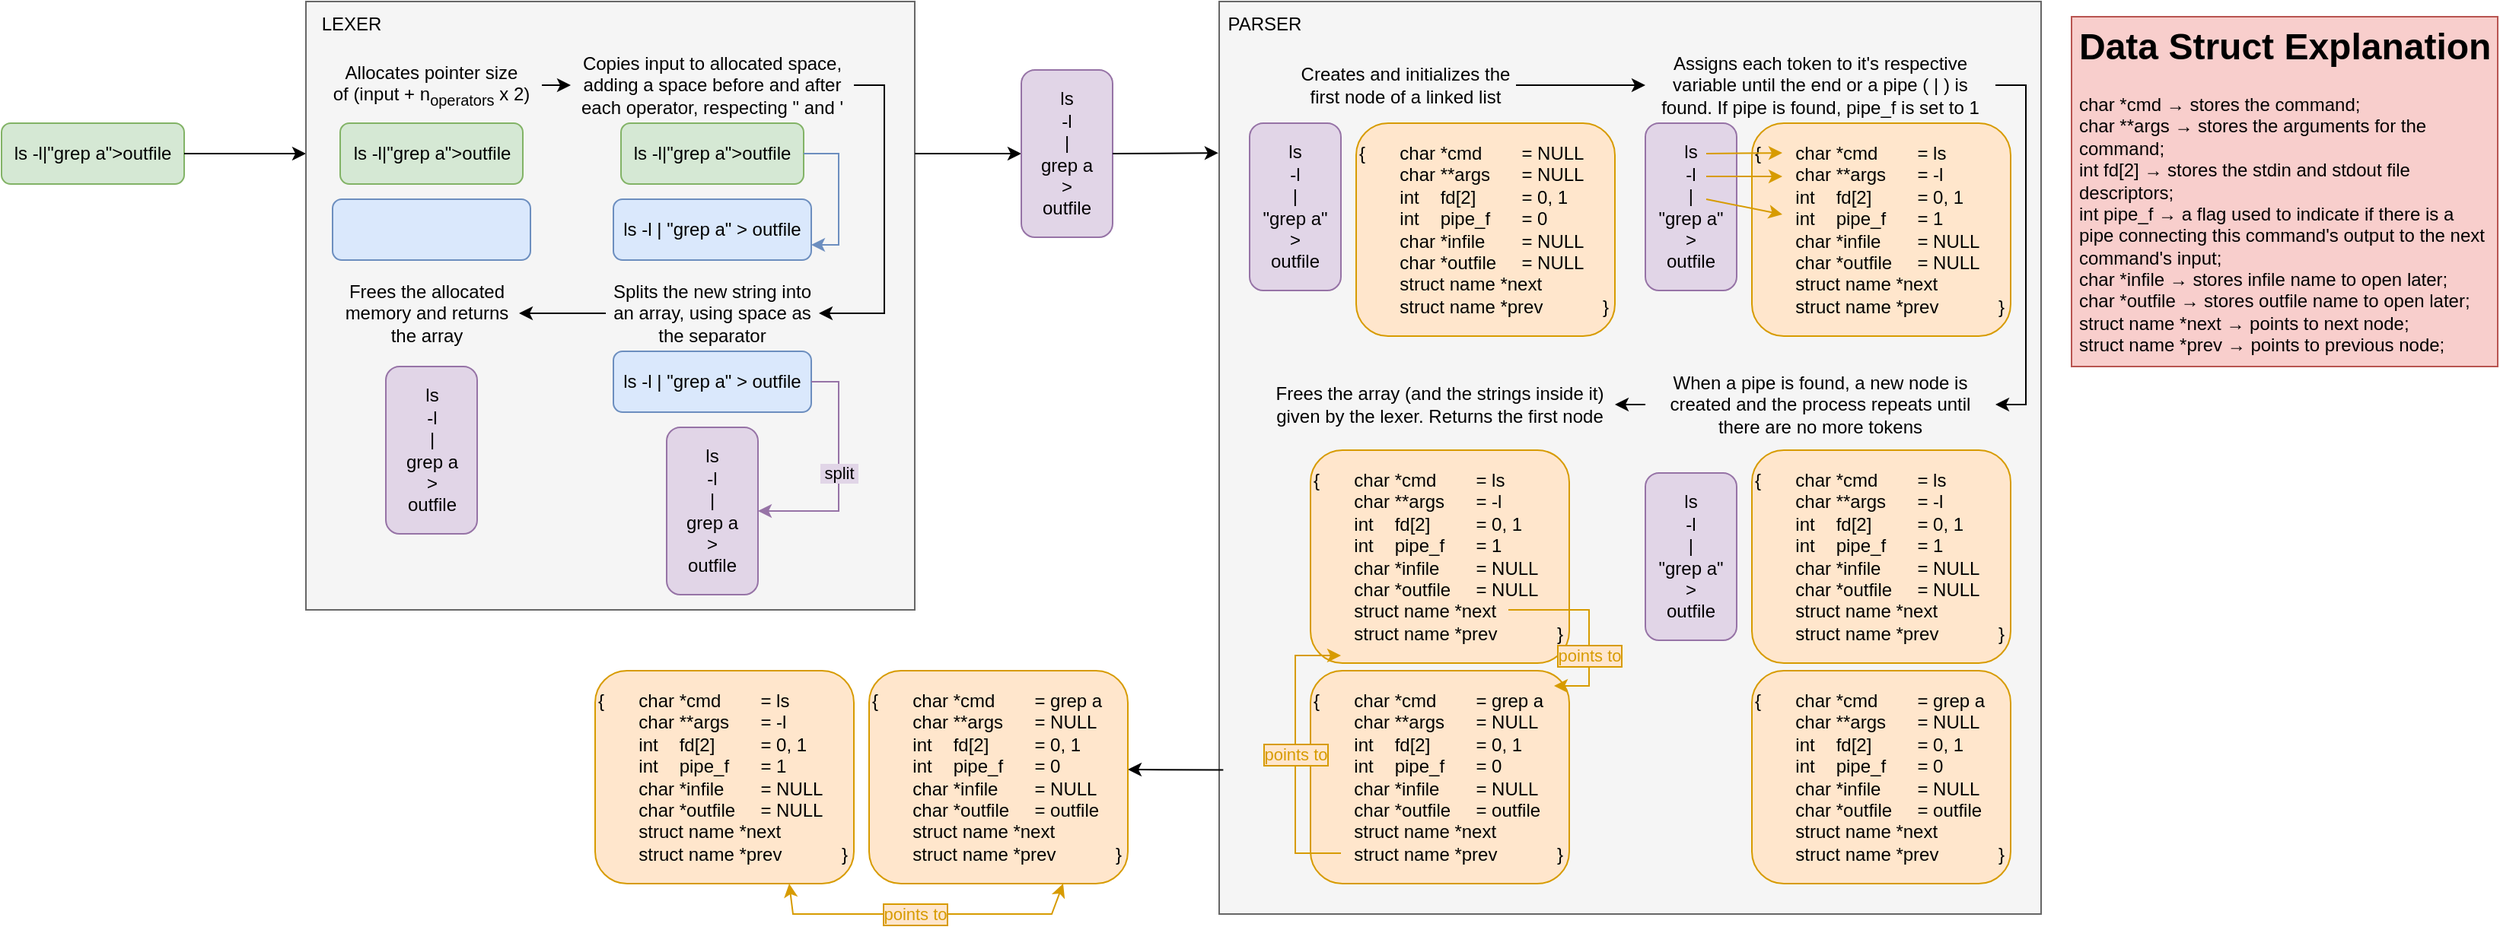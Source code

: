 <mxfile version="23.0.1" type="device">
  <diagram name="Page-1" id="MSwrph2fDFesN9oIkVDd">
    <mxGraphModel dx="882" dy="578" grid="1" gridSize="10" guides="1" tooltips="1" connect="1" arrows="1" fold="1" page="1" pageScale="1" pageWidth="1169" pageHeight="827" math="0" shadow="0">
      <root>
        <mxCell id="0" />
        <mxCell id="1" parent="0" />
        <mxCell id="PnxerrXb5VSLIQRsMcsY-1" value="ls -l|&quot;grep a&quot;&amp;gt;outfile" style="rounded=1;whiteSpace=wrap;html=1;fillColor=#d5e8d4;strokeColor=#82b366;" parent="1" vertex="1">
          <mxGeometry x="40" y="120" width="120" height="40" as="geometry" />
        </mxCell>
        <mxCell id="PnxerrXb5VSLIQRsMcsY-3" value="" style="endArrow=classic;html=1;rounded=0;exitX=1;exitY=0.5;exitDx=0;exitDy=0;entryX=0;entryY=0.25;entryDx=0;entryDy=0;" parent="1" source="PnxerrXb5VSLIQRsMcsY-1" target="PnxerrXb5VSLIQRsMcsY-4" edge="1">
          <mxGeometry width="50" height="50" relative="1" as="geometry">
            <mxPoint x="390" y="170" as="sourcePoint" />
            <mxPoint x="240" y="100" as="targetPoint" />
          </mxGeometry>
        </mxCell>
        <mxCell id="PnxerrXb5VSLIQRsMcsY-4" value="" style="rounded=0;whiteSpace=wrap;html=1;fillColor=#f5f5f5;strokeColor=#666666;fontColor=#333333;" parent="1" vertex="1">
          <mxGeometry x="240" y="40" width="400" height="400" as="geometry" />
        </mxCell>
        <mxCell id="PnxerrXb5VSLIQRsMcsY-6" value="&lt;div&gt;&lt;span style=&quot;background-color: initial;&quot;&gt;Allocates pointer size of&amp;nbsp;&lt;/span&gt;&lt;span style=&quot;background-color: initial;&quot;&gt;(input + n&lt;sub&gt;operators&lt;/sub&gt;&amp;nbsp;x 2)&lt;/span&gt;&lt;/div&gt;" style="text;html=1;strokeColor=none;fillColor=none;align=center;verticalAlign=middle;whiteSpace=wrap;rounded=0;" parent="1" vertex="1">
          <mxGeometry x="250" y="80" width="145" height="30" as="geometry" />
        </mxCell>
        <mxCell id="PnxerrXb5VSLIQRsMcsY-7" value="LEXER" style="text;html=1;strokeColor=none;fillColor=none;align=center;verticalAlign=middle;whiteSpace=wrap;rounded=0;" parent="1" vertex="1">
          <mxGeometry x="240" y="40" width="60" height="30" as="geometry" />
        </mxCell>
        <mxCell id="PnxerrXb5VSLIQRsMcsY-8" value="ls -l|&quot;grep a&quot;&amp;gt;outfile" style="rounded=1;whiteSpace=wrap;html=1;fillColor=#d5e8d4;strokeColor=#82b366;" parent="1" vertex="1">
          <mxGeometry x="262.5" y="120" width="120" height="40" as="geometry" />
        </mxCell>
        <mxCell id="PnxerrXb5VSLIQRsMcsY-11" value="" style="rounded=1;whiteSpace=wrap;html=1;fillColor=#dae8fc;strokeColor=#6c8ebf;" parent="1" vertex="1">
          <mxGeometry x="257.5" y="170" width="130" height="40" as="geometry" />
        </mxCell>
        <mxCell id="PnxerrXb5VSLIQRsMcsY-12" value="ls -l | &quot;grep a&quot; &amp;gt; outfile" style="rounded=1;whiteSpace=wrap;html=1;fillColor=#dae8fc;strokeColor=#6c8ebf;" parent="1" vertex="1">
          <mxGeometry x="442" y="170" width="130" height="40" as="geometry" />
        </mxCell>
        <mxCell id="PnxerrXb5VSLIQRsMcsY-14" value="Copies input to allocated space, adding a space before and after each operator, respecting &quot; and &#39;" style="text;html=1;strokeColor=none;fillColor=none;align=center;verticalAlign=middle;whiteSpace=wrap;rounded=0;" parent="1" vertex="1">
          <mxGeometry x="414" y="65" width="186" height="60" as="geometry" />
        </mxCell>
        <mxCell id="PnxerrXb5VSLIQRsMcsY-16" value="ls -l|&quot;grep a&quot;&amp;gt;outfile" style="rounded=1;whiteSpace=wrap;html=1;fillColor=#d5e8d4;strokeColor=#82b366;" parent="1" vertex="1">
          <mxGeometry x="447" y="120" width="120" height="40" as="geometry" />
        </mxCell>
        <mxCell id="PnxerrXb5VSLIQRsMcsY-20" value="" style="endArrow=classic;html=1;rounded=0;exitX=1;exitY=0.5;exitDx=0;exitDy=0;entryX=0;entryY=0.5;entryDx=0;entryDy=0;" parent="1" source="PnxerrXb5VSLIQRsMcsY-6" target="PnxerrXb5VSLIQRsMcsY-14" edge="1">
          <mxGeometry width="50" height="50" relative="1" as="geometry">
            <mxPoint x="390" y="200" as="sourcePoint" />
            <mxPoint x="440" y="150" as="targetPoint" />
          </mxGeometry>
        </mxCell>
        <mxCell id="PnxerrXb5VSLIQRsMcsY-22" value="Splits the new string into an array, using space as the separator" style="text;html=1;strokeColor=none;fillColor=none;align=center;verticalAlign=middle;whiteSpace=wrap;rounded=0;" parent="1" vertex="1">
          <mxGeometry x="437" y="220" width="140" height="50" as="geometry" />
        </mxCell>
        <mxCell id="PnxerrXb5VSLIQRsMcsY-23" value="" style="endArrow=classic;html=1;rounded=0;exitX=1;exitY=0.5;exitDx=0;exitDy=0;entryX=1;entryY=0.5;entryDx=0;entryDy=0;" parent="1" source="PnxerrXb5VSLIQRsMcsY-14" target="PnxerrXb5VSLIQRsMcsY-22" edge="1">
          <mxGeometry width="50" height="50" relative="1" as="geometry">
            <mxPoint x="680" y="150" as="sourcePoint" />
            <mxPoint x="730" y="100" as="targetPoint" />
            <Array as="points">
              <mxPoint x="620" y="95" />
              <mxPoint x="620" y="245" />
            </Array>
          </mxGeometry>
        </mxCell>
        <mxCell id="PnxerrXb5VSLIQRsMcsY-25" value="ls -l | &quot;grep a&quot; &amp;gt; outfile" style="rounded=1;whiteSpace=wrap;html=1;fillColor=#dae8fc;strokeColor=#6c8ebf;" parent="1" vertex="1">
          <mxGeometry x="442" y="270" width="130" height="40" as="geometry" />
        </mxCell>
        <mxCell id="PnxerrXb5VSLIQRsMcsY-26" value="ls&lt;div&gt;-l&lt;/div&gt;&lt;div&gt;|&lt;/div&gt;&lt;div&gt;grep a&lt;/div&gt;&lt;div&gt;&amp;gt;&lt;/div&gt;&lt;div&gt;outfile&lt;/div&gt;" style="rounded=1;whiteSpace=wrap;html=1;fillColor=#e1d5e7;strokeColor=#9673a6;" parent="1" vertex="1">
          <mxGeometry x="477" y="320" width="60" height="110" as="geometry" />
        </mxCell>
        <mxCell id="PnxerrXb5VSLIQRsMcsY-27" value="" style="endArrow=classic;html=1;rounded=0;exitX=1;exitY=0.5;exitDx=0;exitDy=0;entryX=1;entryY=0.5;entryDx=0;entryDy=0;fillColor=#e1d5e7;strokeColor=#9673a6;" parent="1" source="PnxerrXb5VSLIQRsMcsY-25" target="PnxerrXb5VSLIQRsMcsY-26" edge="1">
          <mxGeometry relative="1" as="geometry">
            <mxPoint x="360" y="280" as="sourcePoint" />
            <mxPoint x="460" y="280" as="targetPoint" />
            <Array as="points">
              <mxPoint x="590" y="290" />
              <mxPoint x="590" y="375" />
            </Array>
          </mxGeometry>
        </mxCell>
        <mxCell id="PnxerrXb5VSLIQRsMcsY-28" value="&amp;nbsp;split&amp;nbsp;" style="edgeLabel;resizable=0;html=1;align=center;verticalAlign=middle;labelBackgroundColor=#e1d5e7;" parent="PnxerrXb5VSLIQRsMcsY-27" connectable="0" vertex="1">
          <mxGeometry relative="1" as="geometry" />
        </mxCell>
        <mxCell id="PnxerrXb5VSLIQRsMcsY-29" value="Frees the allocated memory and returns the array" style="text;html=1;strokeColor=none;fillColor=none;align=center;verticalAlign=middle;whiteSpace=wrap;rounded=0;" parent="1" vertex="1">
          <mxGeometry x="257.5" y="220" width="122.5" height="50" as="geometry" />
        </mxCell>
        <mxCell id="PnxerrXb5VSLIQRsMcsY-30" value="" style="endArrow=classic;html=1;rounded=0;entryX=1;entryY=0.5;entryDx=0;entryDy=0;exitX=0;exitY=0.5;exitDx=0;exitDy=0;" parent="1" source="PnxerrXb5VSLIQRsMcsY-22" target="PnxerrXb5VSLIQRsMcsY-29" edge="1">
          <mxGeometry width="50" height="50" relative="1" as="geometry">
            <mxPoint x="390" y="300" as="sourcePoint" />
            <mxPoint x="440" y="250" as="targetPoint" />
          </mxGeometry>
        </mxCell>
        <mxCell id="PnxerrXb5VSLIQRsMcsY-31" value="ls&lt;div&gt;-l&lt;/div&gt;&lt;div&gt;|&lt;/div&gt;&lt;div&gt;grep a&lt;/div&gt;&lt;div&gt;&amp;gt;&lt;/div&gt;&lt;div&gt;outfile&lt;/div&gt;" style="rounded=1;whiteSpace=wrap;html=1;fillColor=#e1d5e7;strokeColor=#9673a6;" parent="1" vertex="1">
          <mxGeometry x="292.5" y="280" width="60" height="110" as="geometry" />
        </mxCell>
        <mxCell id="PnxerrXb5VSLIQRsMcsY-32" value="" style="endArrow=classic;html=1;rounded=0;exitX=1;exitY=0.25;exitDx=0;exitDy=0;entryX=0;entryY=0.5;entryDx=0;entryDy=0;" parent="1" source="PnxerrXb5VSLIQRsMcsY-4" target="PnxerrXb5VSLIQRsMcsY-33" edge="1">
          <mxGeometry width="50" height="50" relative="1" as="geometry">
            <mxPoint x="390" y="300" as="sourcePoint" />
            <mxPoint x="160" y="360" as="targetPoint" />
          </mxGeometry>
        </mxCell>
        <mxCell id="PnxerrXb5VSLIQRsMcsY-33" value="ls&lt;div&gt;-l&lt;/div&gt;&lt;div&gt;|&lt;/div&gt;&lt;div&gt;grep a&lt;/div&gt;&lt;div&gt;&amp;gt;&lt;/div&gt;&lt;div&gt;outfile&lt;/div&gt;" style="rounded=1;whiteSpace=wrap;html=1;fillColor=#e1d5e7;strokeColor=#9673a6;" parent="1" vertex="1">
          <mxGeometry x="710" y="85" width="60" height="110" as="geometry" />
        </mxCell>
        <mxCell id="PnxerrXb5VSLIQRsMcsY-34" value="" style="endArrow=classic;html=1;rounded=0;exitX=1;exitY=0.5;exitDx=0;exitDy=0;entryX=-0.001;entryY=0.166;entryDx=0;entryDy=0;entryPerimeter=0;" parent="1" source="PnxerrXb5VSLIQRsMcsY-33" target="PnxerrXb5VSLIQRsMcsY-35" edge="1">
          <mxGeometry width="50" height="50" relative="1" as="geometry">
            <mxPoint x="860" y="150" as="sourcePoint" />
            <mxPoint x="840" y="140" as="targetPoint" />
          </mxGeometry>
        </mxCell>
        <mxCell id="PnxerrXb5VSLIQRsMcsY-35" value="" style="rounded=0;whiteSpace=wrap;html=1;fillColor=#f5f5f5;strokeColor=#666666;fontColor=#333333;" parent="1" vertex="1">
          <mxGeometry x="840" y="40" width="540" height="600" as="geometry" />
        </mxCell>
        <mxCell id="PnxerrXb5VSLIQRsMcsY-36" value="PARSER" style="text;html=1;strokeColor=none;fillColor=none;align=center;verticalAlign=middle;whiteSpace=wrap;rounded=0;" parent="1" vertex="1">
          <mxGeometry x="840" y="40" width="60" height="30" as="geometry" />
        </mxCell>
        <mxCell id="PnxerrXb5VSLIQRsMcsY-37" value="&lt;div&gt;Creates and initializes the first node of a linked list&lt;/div&gt;" style="text;html=1;strokeColor=none;fillColor=none;align=center;verticalAlign=middle;whiteSpace=wrap;rounded=0;" parent="1" vertex="1">
          <mxGeometry x="890" y="80" width="145" height="30" as="geometry" />
        </mxCell>
        <mxCell id="PnxerrXb5VSLIQRsMcsY-38" value="&lt;span style=&quot;background-color: initial;&quot;&gt;{&lt;/span&gt;&lt;span style=&quot;background-color: initial; white-space: pre;&quot;&gt;&#x9;&lt;/span&gt;&lt;span style=&quot;background-color: initial;&quot;&gt;char&lt;/span&gt;&lt;span style=&quot;background-color: initial; white-space: pre;&quot;&gt;&#x9;&lt;/span&gt;&lt;span style=&quot;background-color: initial;&quot;&gt;*cmd &lt;/span&gt;&lt;span style=&quot;background-color: initial; white-space: pre;&quot;&gt;&#x9;&lt;/span&gt;&lt;span style=&quot;background-color: initial;&quot;&gt;= NULL&lt;/span&gt;&lt;br&gt;&lt;div style=&quot;&quot;&gt;&lt;span style=&quot;background-color: initial;&quot;&gt;&lt;span style=&quot;white-space: pre;&quot;&gt;&#x9;&lt;/span&gt;char&lt;span style=&quot;white-space: pre;&quot;&gt;&#x9;&lt;/span&gt;**args &lt;span style=&quot;white-space: pre;&quot;&gt;&#x9;&lt;/span&gt;= NULL&lt;/span&gt;&lt;/div&gt;&lt;div style=&quot;&quot;&gt;&lt;span style=&quot;white-space: pre;&quot;&gt;&#x9;&lt;/span&gt;int&lt;span style=&quot;white-space: pre;&quot;&gt;&#x9;&lt;/span&gt;fd[2] &lt;span style=&quot;white-space: pre;&quot;&gt;&#x9;&lt;/span&gt;= 0, 1&lt;/div&gt;&lt;div style=&quot;&quot;&gt;&lt;span style=&quot;white-space: pre;&quot;&gt;&#x9;&lt;/span&gt;int&lt;span style=&quot;white-space: pre;&quot;&gt;&#x9;&lt;/span&gt;pipe_f&amp;nbsp;&lt;span style=&quot;white-space: pre;&quot;&gt;&#x9;&lt;/span&gt;= 0&lt;/div&gt;&lt;div style=&quot;&quot;&gt;&lt;span style=&quot;white-space: pre;&quot;&gt;&#x9;&lt;/span&gt;char&lt;span style=&quot;white-space: pre;&quot;&gt;&#x9;&lt;/span&gt;*infile &lt;span style=&quot;white-space: pre;&quot;&gt;&#x9;&lt;/span&gt;= NULL&lt;/div&gt;&lt;div style=&quot;&quot;&gt;&lt;span style=&quot;white-space: pre;&quot;&gt;&#x9;&lt;/span&gt;char&lt;span style=&quot;white-space: pre;&quot;&gt;&#x9;&lt;/span&gt;*outfile &lt;span style=&quot;white-space: pre;&quot;&gt;&#x9;&lt;/span&gt;= NULL&amp;nbsp;&lt;/div&gt;&lt;div style=&quot;&quot;&gt;&lt;span style=&quot;background-color: initial;&quot;&gt;&lt;span style=&quot;white-space: pre;&quot;&gt;&#x9;&lt;/span&gt;struct name *next&lt;/span&gt;&lt;/div&gt;&lt;div style=&quot;&quot;&gt;&lt;span style=&quot;background-color: initial;&quot;&gt;&lt;span style=&quot;white-space: pre;&quot;&gt;&#x9;&lt;/span&gt;struct name *prev&lt;span style=&quot;white-space: pre;&quot;&gt;&#x9;&lt;span style=&quot;white-space: pre;&quot;&gt;&#x9;&lt;/span&gt;&lt;/span&gt;}&lt;/span&gt;&lt;/div&gt;" style="rounded=1;whiteSpace=wrap;html=1;align=left;fillColor=#ffe6cc;strokeColor=#d79b00;" parent="1" vertex="1">
          <mxGeometry x="930" y="120" width="170" height="140" as="geometry" />
        </mxCell>
        <mxCell id="PnxerrXb5VSLIQRsMcsY-39" value="ls&lt;div&gt;-l&lt;/div&gt;&lt;div&gt;|&lt;/div&gt;&lt;div&gt;&quot;grep a&quot;&lt;/div&gt;&lt;div&gt;&amp;gt;&lt;/div&gt;&lt;div&gt;outfile&lt;/div&gt;" style="rounded=1;whiteSpace=wrap;html=1;fillColor=#e1d5e7;strokeColor=#9673a6;" parent="1" vertex="1">
          <mxGeometry x="1120" y="120" width="60" height="110" as="geometry" />
        </mxCell>
        <mxCell id="PnxerrXb5VSLIQRsMcsY-40" value="Assigns each token to it&#39;s respective variable until the end or a pipe ( | ) is found. If pipe is found, pipe_f is set to 1" style="text;html=1;strokeColor=none;fillColor=none;align=center;verticalAlign=middle;whiteSpace=wrap;rounded=0;" parent="1" vertex="1">
          <mxGeometry x="1120" y="80" width="230" height="30" as="geometry" />
        </mxCell>
        <mxCell id="PnxerrXb5VSLIQRsMcsY-42" value="ls&lt;div&gt;-l&lt;/div&gt;&lt;div&gt;|&lt;/div&gt;&lt;div&gt;&quot;grep a&quot;&lt;/div&gt;&lt;div&gt;&amp;gt;&lt;/div&gt;&lt;div&gt;outfile&lt;/div&gt;" style="rounded=1;whiteSpace=wrap;html=1;fillColor=#e1d5e7;strokeColor=#9673a6;" parent="1" vertex="1">
          <mxGeometry x="860" y="120" width="60" height="110" as="geometry" />
        </mxCell>
        <mxCell id="PnxerrXb5VSLIQRsMcsY-43" value="" style="endArrow=classic;html=1;rounded=0;exitX=1;exitY=0.5;exitDx=0;exitDy=0;entryX=0;entryY=0.5;entryDx=0;entryDy=0;" parent="1" source="PnxerrXb5VSLIQRsMcsY-37" target="PnxerrXb5VSLIQRsMcsY-40" edge="1">
          <mxGeometry width="50" height="50" relative="1" as="geometry">
            <mxPoint x="930" y="250" as="sourcePoint" />
            <mxPoint x="980" y="200" as="targetPoint" />
          </mxGeometry>
        </mxCell>
        <mxCell id="PnxerrXb5VSLIQRsMcsY-47" value="&lt;span style=&quot;background-color: initial;&quot;&gt;{&lt;/span&gt;&lt;span style=&quot;background-color: initial; white-space: pre;&quot;&gt;&#x9;&lt;/span&gt;&lt;span style=&quot;background-color: initial;&quot;&gt;char&lt;/span&gt;&lt;span style=&quot;background-color: initial; white-space: pre;&quot;&gt;&#x9;&lt;/span&gt;&lt;span style=&quot;background-color: initial;&quot;&gt;*cmd &lt;/span&gt;&lt;span style=&quot;background-color: initial; white-space: pre;&quot;&gt;&#x9;&lt;/span&gt;&lt;span style=&quot;background-color: initial;&quot;&gt;= ls&lt;/span&gt;&lt;br&gt;&lt;div style=&quot;&quot;&gt;&lt;span style=&quot;background-color: initial;&quot;&gt;&lt;span style=&quot;white-space: pre;&quot;&gt;&#x9;&lt;/span&gt;char&lt;span style=&quot;white-space: pre;&quot;&gt;&#x9;&lt;/span&gt;**args &lt;span style=&quot;white-space: pre;&quot;&gt;&#x9;&lt;/span&gt;= -l&lt;/span&gt;&lt;/div&gt;&lt;div style=&quot;&quot;&gt;&lt;span style=&quot;white-space: pre;&quot;&gt;&#x9;&lt;/span&gt;int&lt;span style=&quot;white-space: pre;&quot;&gt;&#x9;&lt;/span&gt;fd[2] &lt;span style=&quot;white-space: pre;&quot;&gt;&#x9;&lt;/span&gt;= 0, 1&lt;/div&gt;&lt;div style=&quot;&quot;&gt;&lt;span style=&quot;white-space: pre;&quot;&gt;&#x9;&lt;/span&gt;int&lt;span style=&quot;white-space: pre;&quot;&gt;&#x9;&lt;/span&gt;pipe_f&amp;nbsp;&lt;span style=&quot;white-space: pre;&quot;&gt;&#x9;&lt;/span&gt;= 1&lt;/div&gt;&lt;div style=&quot;&quot;&gt;&lt;span style=&quot;white-space: pre;&quot;&gt;&#x9;&lt;/span&gt;char&lt;span style=&quot;white-space: pre;&quot;&gt;&#x9;&lt;/span&gt;*infile &lt;span style=&quot;white-space: pre;&quot;&gt;&#x9;&lt;/span&gt;= NULL&lt;/div&gt;&lt;div style=&quot;&quot;&gt;&lt;span style=&quot;white-space: pre;&quot;&gt;&#x9;&lt;/span&gt;char&lt;span style=&quot;white-space: pre;&quot;&gt;&#x9;&lt;/span&gt;*outfile &lt;span style=&quot;white-space: pre;&quot;&gt;&#x9;&lt;/span&gt;= NULL&amp;nbsp;&lt;/div&gt;&lt;div style=&quot;&quot;&gt;&lt;span style=&quot;background-color: initial;&quot;&gt;&lt;span style=&quot;white-space: pre;&quot;&gt;&#x9;&lt;/span&gt;struct name *next&lt;/span&gt;&lt;/div&gt;&lt;div style=&quot;&quot;&gt;&lt;span style=&quot;background-color: initial;&quot;&gt;&lt;span style=&quot;white-space: pre;&quot;&gt;&#x9;&lt;/span&gt;struct name *prev&lt;span style=&quot;white-space: pre;&quot;&gt;&#x9;&lt;span style=&quot;white-space: pre;&quot;&gt;&#x9;&lt;/span&gt;&lt;/span&gt;}&lt;/span&gt;&lt;/div&gt;" style="rounded=1;whiteSpace=wrap;html=1;align=left;fillColor=#ffe6cc;strokeColor=#d79b00;" parent="1" vertex="1">
          <mxGeometry x="1190" y="120" width="170" height="140" as="geometry" />
        </mxCell>
        <mxCell id="PnxerrXb5VSLIQRsMcsY-44" value="" style="endArrow=classic;html=1;rounded=0;fillColor=#ffe6cc;strokeColor=#d79b00;" parent="1" edge="1">
          <mxGeometry width="50" height="50" relative="1" as="geometry">
            <mxPoint x="1160" y="140" as="sourcePoint" />
            <mxPoint x="1210" y="139.5" as="targetPoint" />
          </mxGeometry>
        </mxCell>
        <mxCell id="PnxerrXb5VSLIQRsMcsY-45" value="" style="endArrow=classic;html=1;rounded=0;fillColor=#ffe6cc;strokeColor=#d79b00;" parent="1" edge="1">
          <mxGeometry width="50" height="50" relative="1" as="geometry">
            <mxPoint x="1160" y="155" as="sourcePoint" />
            <mxPoint x="1210" y="155" as="targetPoint" />
          </mxGeometry>
        </mxCell>
        <mxCell id="PnxerrXb5VSLIQRsMcsY-46" value="" style="endArrow=classic;html=1;rounded=0;fillColor=#ffe6cc;strokeColor=#d79b00;" parent="1" edge="1">
          <mxGeometry width="50" height="50" relative="1" as="geometry">
            <mxPoint x="1160" y="170" as="sourcePoint" />
            <mxPoint x="1210" y="180" as="targetPoint" />
          </mxGeometry>
        </mxCell>
        <mxCell id="PnxerrXb5VSLIQRsMcsY-48" value="" style="endArrow=classic;html=1;rounded=0;exitX=1;exitY=0.5;exitDx=0;exitDy=0;entryX=1;entryY=0.5;entryDx=0;entryDy=0;" parent="1" source="PnxerrXb5VSLIQRsMcsY-40" target="PnxerrXb5VSLIQRsMcsY-49" edge="1">
          <mxGeometry width="50" height="50" relative="1" as="geometry">
            <mxPoint x="930" y="230" as="sourcePoint" />
            <mxPoint x="1400" y="290" as="targetPoint" />
            <Array as="points">
              <mxPoint x="1370" y="95" />
              <mxPoint x="1370" y="305" />
            </Array>
          </mxGeometry>
        </mxCell>
        <mxCell id="PnxerrXb5VSLIQRsMcsY-49" value="When a pipe is found, a new node is created and the process repeats until there are no more tokens" style="text;html=1;strokeColor=none;fillColor=none;align=center;verticalAlign=middle;whiteSpace=wrap;rounded=0;" parent="1" vertex="1">
          <mxGeometry x="1120" y="270" width="230" height="70" as="geometry" />
        </mxCell>
        <mxCell id="PnxerrXb5VSLIQRsMcsY-50" value="ls&lt;div&gt;-l&lt;/div&gt;&lt;div&gt;|&lt;/div&gt;&lt;div&gt;&quot;grep a&quot;&lt;/div&gt;&lt;div&gt;&amp;gt;&lt;/div&gt;&lt;div&gt;outfile&lt;/div&gt;" style="rounded=1;whiteSpace=wrap;html=1;fillColor=#e1d5e7;strokeColor=#9673a6;" parent="1" vertex="1">
          <mxGeometry x="1120" y="350" width="60" height="110" as="geometry" />
        </mxCell>
        <mxCell id="PnxerrXb5VSLIQRsMcsY-51" value="&lt;span style=&quot;background-color: initial;&quot;&gt;{&lt;/span&gt;&lt;span style=&quot;background-color: initial; white-space: pre;&quot;&gt;&#x9;&lt;/span&gt;&lt;span style=&quot;background-color: initial;&quot;&gt;char&lt;/span&gt;&lt;span style=&quot;background-color: initial; white-space: pre;&quot;&gt;&#x9;&lt;/span&gt;&lt;span style=&quot;background-color: initial;&quot;&gt;*cmd &lt;/span&gt;&lt;span style=&quot;background-color: initial; white-space: pre;&quot;&gt;&#x9;&lt;/span&gt;&lt;span style=&quot;background-color: initial;&quot;&gt;= ls&lt;/span&gt;&lt;br&gt;&lt;div style=&quot;&quot;&gt;&lt;span style=&quot;background-color: initial;&quot;&gt;&lt;span style=&quot;white-space: pre;&quot;&gt;&#x9;&lt;/span&gt;char&lt;span style=&quot;white-space: pre;&quot;&gt;&#x9;&lt;/span&gt;**args &lt;span style=&quot;white-space: pre;&quot;&gt;&#x9;&lt;/span&gt;= -l&lt;/span&gt;&lt;/div&gt;&lt;div style=&quot;&quot;&gt;&lt;span style=&quot;white-space: pre;&quot;&gt;&#x9;&lt;/span&gt;int&lt;span style=&quot;white-space: pre;&quot;&gt;&#x9;&lt;/span&gt;fd[2] &lt;span style=&quot;white-space: pre;&quot;&gt;&#x9;&lt;/span&gt;= 0, 1&lt;/div&gt;&lt;div style=&quot;&quot;&gt;&lt;span style=&quot;white-space: pre;&quot;&gt;&#x9;&lt;/span&gt;int&lt;span style=&quot;white-space: pre;&quot;&gt;&#x9;&lt;/span&gt;pipe_f&amp;nbsp;&lt;span style=&quot;white-space: pre;&quot;&gt;&#x9;&lt;/span&gt;= 1&lt;/div&gt;&lt;div style=&quot;&quot;&gt;&lt;span style=&quot;white-space: pre;&quot;&gt;&#x9;&lt;/span&gt;char&lt;span style=&quot;white-space: pre;&quot;&gt;&#x9;&lt;/span&gt;*infile &lt;span style=&quot;white-space: pre;&quot;&gt;&#x9;&lt;/span&gt;= NULL&lt;/div&gt;&lt;div style=&quot;&quot;&gt;&lt;span style=&quot;white-space: pre;&quot;&gt;&#x9;&lt;/span&gt;char&lt;span style=&quot;white-space: pre;&quot;&gt;&#x9;&lt;/span&gt;*outfile &lt;span style=&quot;white-space: pre;&quot;&gt;&#x9;&lt;/span&gt;= NULL&amp;nbsp;&lt;/div&gt;&lt;div style=&quot;&quot;&gt;&lt;span style=&quot;background-color: initial;&quot;&gt;&lt;span style=&quot;white-space: pre;&quot;&gt;&#x9;&lt;/span&gt;struct name *next&lt;/span&gt;&lt;/div&gt;&lt;div style=&quot;&quot;&gt;&lt;span style=&quot;background-color: initial;&quot;&gt;&lt;span style=&quot;white-space: pre;&quot;&gt;&#x9;&lt;/span&gt;struct name *prev&lt;span style=&quot;white-space: pre;&quot;&gt;&#x9;&lt;span style=&quot;white-space: pre;&quot;&gt;&#x9;&lt;/span&gt;&lt;/span&gt;}&lt;/span&gt;&lt;/div&gt;" style="rounded=1;whiteSpace=wrap;html=1;align=left;fillColor=#ffe6cc;strokeColor=#d79b00;" parent="1" vertex="1">
          <mxGeometry x="1190" y="335" width="170" height="140" as="geometry" />
        </mxCell>
        <mxCell id="PnxerrXb5VSLIQRsMcsY-52" value="&lt;span style=&quot;background-color: initial;&quot;&gt;{&lt;/span&gt;&lt;span style=&quot;background-color: initial; white-space: pre;&quot;&gt;&#x9;&lt;/span&gt;&lt;span style=&quot;background-color: initial;&quot;&gt;char&lt;/span&gt;&lt;span style=&quot;background-color: initial; white-space: pre;&quot;&gt;&#x9;&lt;/span&gt;&lt;span style=&quot;background-color: initial;&quot;&gt;*cmd &lt;/span&gt;&lt;span style=&quot;background-color: initial; white-space: pre;&quot;&gt;&#x9;&lt;/span&gt;&lt;span style=&quot;background-color: initial;&quot;&gt;= grep a&lt;/span&gt;&lt;br&gt;&lt;div style=&quot;&quot;&gt;&lt;span style=&quot;background-color: initial;&quot;&gt;&lt;span style=&quot;white-space: pre;&quot;&gt;&#x9;&lt;/span&gt;char&lt;span style=&quot;white-space: pre;&quot;&gt;&#x9;&lt;/span&gt;**args &lt;span style=&quot;white-space: pre;&quot;&gt;&#x9;&lt;/span&gt;= NULL&lt;/span&gt;&lt;/div&gt;&lt;div style=&quot;&quot;&gt;&lt;span style=&quot;white-space: pre;&quot;&gt;&#x9;&lt;/span&gt;int&lt;span style=&quot;white-space: pre;&quot;&gt;&#x9;&lt;/span&gt;fd[2] &lt;span style=&quot;white-space: pre;&quot;&gt;&#x9;&lt;/span&gt;= 0, 1&lt;/div&gt;&lt;div style=&quot;&quot;&gt;&lt;span style=&quot;white-space: pre;&quot;&gt;&#x9;&lt;/span&gt;int&lt;span style=&quot;white-space: pre;&quot;&gt;&#x9;&lt;/span&gt;pipe_f&amp;nbsp;&lt;span style=&quot;white-space: pre;&quot;&gt;&#x9;&lt;/span&gt;= 0&lt;/div&gt;&lt;div style=&quot;&quot;&gt;&lt;span style=&quot;white-space: pre;&quot;&gt;&#x9;&lt;/span&gt;char&lt;span style=&quot;white-space: pre;&quot;&gt;&#x9;&lt;/span&gt;*infile &lt;span style=&quot;white-space: pre;&quot;&gt;&#x9;&lt;/span&gt;= NULL&lt;/div&gt;&lt;div style=&quot;&quot;&gt;&lt;span style=&quot;white-space: pre;&quot;&gt;&#x9;&lt;/span&gt;char&lt;span style=&quot;white-space: pre;&quot;&gt;&#x9;&lt;/span&gt;*outfile &lt;span style=&quot;white-space: pre;&quot;&gt;&#x9;&lt;/span&gt;= outfile&lt;/div&gt;&lt;div style=&quot;&quot;&gt;&lt;span style=&quot;background-color: initial;&quot;&gt;&lt;span style=&quot;white-space: pre;&quot;&gt;&#x9;&lt;/span&gt;struct name *next&lt;/span&gt;&lt;/div&gt;&lt;div style=&quot;&quot;&gt;&lt;span style=&quot;background-color: initial;&quot;&gt;&lt;span style=&quot;white-space: pre;&quot;&gt;&#x9;&lt;/span&gt;struct name *prev&lt;span style=&quot;white-space: pre;&quot;&gt;&#x9;&lt;span style=&quot;white-space: pre;&quot;&gt;&#x9;&lt;/span&gt;&lt;/span&gt;}&lt;/span&gt;&lt;/div&gt;" style="rounded=1;whiteSpace=wrap;html=1;align=left;fillColor=#ffe6cc;strokeColor=#d79b00;" parent="1" vertex="1">
          <mxGeometry x="1190" y="480" width="170" height="140" as="geometry" />
        </mxCell>
        <mxCell id="PnxerrXb5VSLIQRsMcsY-53" value="Frees the array (and the strings inside it) given by the lexer. Returns the first node" style="text;html=1;strokeColor=none;fillColor=none;align=center;verticalAlign=middle;whiteSpace=wrap;rounded=0;" parent="1" vertex="1">
          <mxGeometry x="870" y="285" width="230" height="40" as="geometry" />
        </mxCell>
        <mxCell id="PnxerrXb5VSLIQRsMcsY-54" value="&lt;span style=&quot;background-color: initial;&quot;&gt;{&lt;/span&gt;&lt;span style=&quot;background-color: initial; white-space: pre;&quot;&gt;&#x9;&lt;/span&gt;&lt;span style=&quot;background-color: initial;&quot;&gt;char&lt;/span&gt;&lt;span style=&quot;background-color: initial; white-space: pre;&quot;&gt;&#x9;&lt;/span&gt;&lt;span style=&quot;background-color: initial;&quot;&gt;*cmd &lt;/span&gt;&lt;span style=&quot;background-color: initial; white-space: pre;&quot;&gt;&#x9;&lt;/span&gt;&lt;span style=&quot;background-color: initial;&quot;&gt;= ls&lt;/span&gt;&lt;br&gt;&lt;div style=&quot;&quot;&gt;&lt;span style=&quot;background-color: initial;&quot;&gt;&lt;span style=&quot;white-space: pre;&quot;&gt;&#x9;&lt;/span&gt;char&lt;span style=&quot;white-space: pre;&quot;&gt;&#x9;&lt;/span&gt;**args &lt;span style=&quot;white-space: pre;&quot;&gt;&#x9;&lt;/span&gt;= -l&lt;/span&gt;&lt;/div&gt;&lt;div style=&quot;&quot;&gt;&lt;span style=&quot;white-space: pre;&quot;&gt;&#x9;&lt;/span&gt;int&lt;span style=&quot;white-space: pre;&quot;&gt;&#x9;&lt;/span&gt;fd[2] &lt;span style=&quot;white-space: pre;&quot;&gt;&#x9;&lt;/span&gt;= 0, 1&lt;/div&gt;&lt;div style=&quot;&quot;&gt;&lt;span style=&quot;white-space: pre;&quot;&gt;&#x9;&lt;/span&gt;int&lt;span style=&quot;white-space: pre;&quot;&gt;&#x9;&lt;/span&gt;pipe_f&amp;nbsp;&lt;span style=&quot;white-space: pre;&quot;&gt;&#x9;&lt;/span&gt;= 1&lt;/div&gt;&lt;div style=&quot;&quot;&gt;&lt;span style=&quot;white-space: pre;&quot;&gt;&#x9;&lt;/span&gt;char&lt;span style=&quot;white-space: pre;&quot;&gt;&#x9;&lt;/span&gt;*infile &lt;span style=&quot;white-space: pre;&quot;&gt;&#x9;&lt;/span&gt;= NULL&lt;/div&gt;&lt;div style=&quot;&quot;&gt;&lt;span style=&quot;white-space: pre;&quot;&gt;&#x9;&lt;/span&gt;char&lt;span style=&quot;white-space: pre;&quot;&gt;&#x9;&lt;/span&gt;*outfile &lt;span style=&quot;white-space: pre;&quot;&gt;&#x9;&lt;/span&gt;= NULL&amp;nbsp;&lt;/div&gt;&lt;div style=&quot;&quot;&gt;&lt;span style=&quot;background-color: initial;&quot;&gt;&lt;span style=&quot;white-space: pre;&quot;&gt;&#x9;&lt;/span&gt;struct name *next&lt;/span&gt;&lt;/div&gt;&lt;div style=&quot;&quot;&gt;&lt;span style=&quot;background-color: initial;&quot;&gt;&lt;span style=&quot;white-space: pre;&quot;&gt;&#x9;&lt;/span&gt;struct name *prev&lt;span style=&quot;white-space: pre;&quot;&gt;&#x9;&lt;span style=&quot;white-space: pre;&quot;&gt;&#x9;&lt;/span&gt;&lt;/span&gt;}&lt;/span&gt;&lt;/div&gt;" style="rounded=1;whiteSpace=wrap;html=1;align=left;fillColor=#ffe6cc;strokeColor=#d79b00;" parent="1" vertex="1">
          <mxGeometry x="900" y="335" width="170" height="140" as="geometry" />
        </mxCell>
        <mxCell id="PnxerrXb5VSLIQRsMcsY-55" value="&lt;span style=&quot;background-color: initial;&quot;&gt;{&lt;/span&gt;&lt;span style=&quot;background-color: initial; white-space: pre;&quot;&gt;&#x9;&lt;/span&gt;&lt;span style=&quot;background-color: initial;&quot;&gt;char&lt;/span&gt;&lt;span style=&quot;background-color: initial; white-space: pre;&quot;&gt;&#x9;&lt;/span&gt;&lt;span style=&quot;background-color: initial;&quot;&gt;*cmd &lt;/span&gt;&lt;span style=&quot;background-color: initial; white-space: pre;&quot;&gt;&#x9;&lt;/span&gt;&lt;span style=&quot;background-color: initial;&quot;&gt;= grep a&lt;/span&gt;&lt;br&gt;&lt;div style=&quot;&quot;&gt;&lt;span style=&quot;background-color: initial;&quot;&gt;&lt;span style=&quot;white-space: pre;&quot;&gt;&#x9;&lt;/span&gt;char&lt;span style=&quot;white-space: pre;&quot;&gt;&#x9;&lt;/span&gt;**args &lt;span style=&quot;white-space: pre;&quot;&gt;&#x9;&lt;/span&gt;= NULL&lt;/span&gt;&lt;/div&gt;&lt;div style=&quot;&quot;&gt;&lt;span style=&quot;white-space: pre;&quot;&gt;&#x9;&lt;/span&gt;int&lt;span style=&quot;white-space: pre;&quot;&gt;&#x9;&lt;/span&gt;fd[2] &lt;span style=&quot;white-space: pre;&quot;&gt;&#x9;&lt;/span&gt;= 0, 1&lt;/div&gt;&lt;div style=&quot;&quot;&gt;&lt;span style=&quot;white-space: pre;&quot;&gt;&#x9;&lt;/span&gt;int&lt;span style=&quot;white-space: pre;&quot;&gt;&#x9;&lt;/span&gt;pipe_f&amp;nbsp;&lt;span style=&quot;white-space: pre;&quot;&gt;&#x9;&lt;/span&gt;= 0&lt;/div&gt;&lt;div style=&quot;&quot;&gt;&lt;span style=&quot;white-space: pre;&quot;&gt;&#x9;&lt;/span&gt;char&lt;span style=&quot;white-space: pre;&quot;&gt;&#x9;&lt;/span&gt;*infile &lt;span style=&quot;white-space: pre;&quot;&gt;&#x9;&lt;/span&gt;= NULL&lt;/div&gt;&lt;div style=&quot;&quot;&gt;&lt;span style=&quot;white-space: pre;&quot;&gt;&#x9;&lt;/span&gt;char&lt;span style=&quot;white-space: pre;&quot;&gt;&#x9;&lt;/span&gt;*outfile &lt;span style=&quot;white-space: pre;&quot;&gt;&#x9;&lt;/span&gt;= outfile&lt;/div&gt;&lt;div style=&quot;&quot;&gt;&lt;span style=&quot;background-color: initial;&quot;&gt;&lt;span style=&quot;white-space: pre;&quot;&gt;&#x9;&lt;/span&gt;struct name *next&lt;/span&gt;&lt;/div&gt;&lt;div style=&quot;&quot;&gt;&lt;span style=&quot;background-color: initial;&quot;&gt;&lt;span style=&quot;white-space: pre;&quot;&gt;&#x9;&lt;/span&gt;struct name *prev&lt;span style=&quot;white-space: pre;&quot;&gt;&#x9;&lt;span style=&quot;white-space: pre;&quot;&gt;&#x9;&lt;/span&gt;&lt;/span&gt;}&lt;/span&gt;&lt;/div&gt;" style="rounded=1;whiteSpace=wrap;html=1;align=left;fillColor=#ffe6cc;strokeColor=#d79b00;" parent="1" vertex="1">
          <mxGeometry x="900" y="480" width="170" height="140" as="geometry" />
        </mxCell>
        <mxCell id="PnxerrXb5VSLIQRsMcsY-57" value="" style="endArrow=classic;html=1;rounded=0;entryX=1;entryY=0.5;entryDx=0;entryDy=0;exitX=0;exitY=0.5;exitDx=0;exitDy=0;" parent="1" source="PnxerrXb5VSLIQRsMcsY-49" target="PnxerrXb5VSLIQRsMcsY-53" edge="1">
          <mxGeometry width="50" height="50" relative="1" as="geometry">
            <mxPoint x="1030" y="430" as="sourcePoint" />
            <mxPoint x="1080" y="380" as="targetPoint" />
          </mxGeometry>
        </mxCell>
        <mxCell id="PnxerrXb5VSLIQRsMcsY-58" value="" style="endArrow=classic;html=1;rounded=0;exitX=1;exitY=0.5;exitDx=0;exitDy=0;entryX=1;entryY=0.75;entryDx=0;entryDy=0;fillColor=#dae8fc;strokeColor=#6c8ebf;" parent="1" source="PnxerrXb5VSLIQRsMcsY-16" target="PnxerrXb5VSLIQRsMcsY-12" edge="1">
          <mxGeometry width="50" height="50" relative="1" as="geometry">
            <mxPoint x="690" y="230" as="sourcePoint" />
            <mxPoint x="740" y="180" as="targetPoint" />
            <Array as="points">
              <mxPoint x="590" y="140" />
              <mxPoint x="590" y="200" />
            </Array>
          </mxGeometry>
        </mxCell>
        <mxCell id="PnxerrXb5VSLIQRsMcsY-59" value="points to" style="endArrow=classic;html=1;rounded=0;fillColor=#ffe6cc;strokeColor=#d79b00;labelBackgroundColor=#ffe6cc;fontColor=#d79b00;labelBorderColor=#d79b00;" parent="1" edge="1">
          <mxGeometry x="0.318" width="50" height="50" relative="1" as="geometry">
            <mxPoint x="1030" y="440" as="sourcePoint" />
            <mxPoint x="1060" y="490" as="targetPoint" />
            <Array as="points">
              <mxPoint x="1083" y="440" />
              <mxPoint x="1083" y="490" />
            </Array>
            <mxPoint as="offset" />
          </mxGeometry>
        </mxCell>
        <mxCell id="PnxerrXb5VSLIQRsMcsY-60" value="points to" style="endArrow=classic;html=1;rounded=0;fillColor=#ffe6cc;strokeColor=#d79b00;fontColor=#d79b00;labelBackgroundColor=#ffe6cc;labelBorderColor=#d79b00;" parent="1" edge="1">
          <mxGeometry width="50" height="50" relative="1" as="geometry">
            <mxPoint x="920" y="600" as="sourcePoint" />
            <mxPoint x="920" y="470" as="targetPoint" />
            <Array as="points">
              <mxPoint x="890" y="600" />
              <mxPoint x="890" y="470" />
            </Array>
          </mxGeometry>
        </mxCell>
        <mxCell id="NkX7nCaBHHFJlHcYDfu2-1" value="" style="endArrow=classic;html=1;rounded=0;exitX=0.005;exitY=0.842;exitDx=0;exitDy=0;exitPerimeter=0;" parent="1" source="PnxerrXb5VSLIQRsMcsY-35" edge="1">
          <mxGeometry width="50" height="50" relative="1" as="geometry">
            <mxPoint x="820" y="450" as="sourcePoint" />
            <mxPoint x="780" y="545" as="targetPoint" />
          </mxGeometry>
        </mxCell>
        <mxCell id="NkX7nCaBHHFJlHcYDfu2-2" value="&lt;span style=&quot;background-color: initial;&quot;&gt;{&lt;/span&gt;&lt;span style=&quot;background-color: initial; white-space: pre;&quot;&gt;&#x9;&lt;/span&gt;&lt;span style=&quot;background-color: initial;&quot;&gt;char&lt;/span&gt;&lt;span style=&quot;background-color: initial; white-space: pre;&quot;&gt;&#x9;&lt;/span&gt;&lt;span style=&quot;background-color: initial;&quot;&gt;*cmd &lt;/span&gt;&lt;span style=&quot;background-color: initial; white-space: pre;&quot;&gt;&#x9;&lt;/span&gt;&lt;span style=&quot;background-color: initial;&quot;&gt;= ls&lt;/span&gt;&lt;br&gt;&lt;div style=&quot;&quot;&gt;&lt;span style=&quot;background-color: initial;&quot;&gt;&lt;span style=&quot;white-space: pre;&quot;&gt;&#x9;&lt;/span&gt;char&lt;span style=&quot;white-space: pre;&quot;&gt;&#x9;&lt;/span&gt;**args &lt;span style=&quot;white-space: pre;&quot;&gt;&#x9;&lt;/span&gt;= -l&lt;/span&gt;&lt;/div&gt;&lt;div style=&quot;&quot;&gt;&lt;span style=&quot;white-space: pre;&quot;&gt;&#x9;&lt;/span&gt;int&lt;span style=&quot;white-space: pre;&quot;&gt;&#x9;&lt;/span&gt;fd[2] &lt;span style=&quot;white-space: pre;&quot;&gt;&#x9;&lt;/span&gt;= 0, 1&lt;/div&gt;&lt;div style=&quot;&quot;&gt;&lt;span style=&quot;white-space: pre;&quot;&gt;&#x9;&lt;/span&gt;int&lt;span style=&quot;white-space: pre;&quot;&gt;&#x9;&lt;/span&gt;pipe_f&amp;nbsp;&lt;span style=&quot;white-space: pre;&quot;&gt;&#x9;&lt;/span&gt;= 1&lt;/div&gt;&lt;div style=&quot;&quot;&gt;&lt;span style=&quot;white-space: pre;&quot;&gt;&#x9;&lt;/span&gt;char&lt;span style=&quot;white-space: pre;&quot;&gt;&#x9;&lt;/span&gt;*infile &lt;span style=&quot;white-space: pre;&quot;&gt;&#x9;&lt;/span&gt;= NULL&lt;/div&gt;&lt;div style=&quot;&quot;&gt;&lt;span style=&quot;white-space: pre;&quot;&gt;&#x9;&lt;/span&gt;char&lt;span style=&quot;white-space: pre;&quot;&gt;&#x9;&lt;/span&gt;*outfile &lt;span style=&quot;white-space: pre;&quot;&gt;&#x9;&lt;/span&gt;= NULL&amp;nbsp;&lt;/div&gt;&lt;div style=&quot;&quot;&gt;&lt;span style=&quot;background-color: initial;&quot;&gt;&lt;span style=&quot;white-space: pre;&quot;&gt;&#x9;&lt;/span&gt;struct name *next&lt;/span&gt;&lt;/div&gt;&lt;div style=&quot;&quot;&gt;&lt;span style=&quot;background-color: initial;&quot;&gt;&lt;span style=&quot;white-space: pre;&quot;&gt;&#x9;&lt;/span&gt;struct name *prev&lt;span style=&quot;white-space: pre;&quot;&gt;&#x9;&lt;span style=&quot;white-space: pre;&quot;&gt;&#x9;&lt;/span&gt;&lt;/span&gt;}&lt;/span&gt;&lt;/div&gt;" style="rounded=1;whiteSpace=wrap;html=1;align=left;fillColor=#ffe6cc;strokeColor=#d79b00;" parent="1" vertex="1">
          <mxGeometry x="430" y="480" width="170" height="140" as="geometry" />
        </mxCell>
        <mxCell id="NkX7nCaBHHFJlHcYDfu2-3" value="&lt;span style=&quot;background-color: initial;&quot;&gt;{&lt;/span&gt;&lt;span style=&quot;background-color: initial; white-space: pre;&quot;&gt;&#x9;&lt;/span&gt;&lt;span style=&quot;background-color: initial;&quot;&gt;char&lt;/span&gt;&lt;span style=&quot;background-color: initial; white-space: pre;&quot;&gt;&#x9;&lt;/span&gt;&lt;span style=&quot;background-color: initial;&quot;&gt;*cmd &lt;/span&gt;&lt;span style=&quot;background-color: initial; white-space: pre;&quot;&gt;&#x9;&lt;/span&gt;&lt;span style=&quot;background-color: initial;&quot;&gt;= grep a&lt;/span&gt;&lt;br&gt;&lt;div style=&quot;&quot;&gt;&lt;span style=&quot;background-color: initial;&quot;&gt;&lt;span style=&quot;white-space: pre;&quot;&gt;&#x9;&lt;/span&gt;char&lt;span style=&quot;white-space: pre;&quot;&gt;&#x9;&lt;/span&gt;**args &lt;span style=&quot;white-space: pre;&quot;&gt;&#x9;&lt;/span&gt;= NULL&lt;/span&gt;&lt;/div&gt;&lt;div style=&quot;&quot;&gt;&lt;span style=&quot;white-space: pre;&quot;&gt;&#x9;&lt;/span&gt;int&lt;span style=&quot;white-space: pre;&quot;&gt;&#x9;&lt;/span&gt;fd[2] &lt;span style=&quot;white-space: pre;&quot;&gt;&#x9;&lt;/span&gt;= 0, 1&lt;/div&gt;&lt;div style=&quot;&quot;&gt;&lt;span style=&quot;white-space: pre;&quot;&gt;&#x9;&lt;/span&gt;int&lt;span style=&quot;white-space: pre;&quot;&gt;&#x9;&lt;/span&gt;pipe_f&amp;nbsp;&lt;span style=&quot;white-space: pre;&quot;&gt;&#x9;&lt;/span&gt;= 0&lt;/div&gt;&lt;div style=&quot;&quot;&gt;&lt;span style=&quot;white-space: pre;&quot;&gt;&#x9;&lt;/span&gt;char&lt;span style=&quot;white-space: pre;&quot;&gt;&#x9;&lt;/span&gt;*infile &lt;span style=&quot;white-space: pre;&quot;&gt;&#x9;&lt;/span&gt;= NULL&lt;/div&gt;&lt;div style=&quot;&quot;&gt;&lt;span style=&quot;white-space: pre;&quot;&gt;&#x9;&lt;/span&gt;char&lt;span style=&quot;white-space: pre;&quot;&gt;&#x9;&lt;/span&gt;*outfile &lt;span style=&quot;white-space: pre;&quot;&gt;&#x9;&lt;/span&gt;= outfile&lt;/div&gt;&lt;div style=&quot;&quot;&gt;&lt;span style=&quot;background-color: initial;&quot;&gt;&lt;span style=&quot;white-space: pre;&quot;&gt;&#x9;&lt;/span&gt;struct name *next&lt;/span&gt;&lt;/div&gt;&lt;div style=&quot;&quot;&gt;&lt;span style=&quot;background-color: initial;&quot;&gt;&lt;span style=&quot;white-space: pre;&quot;&gt;&#x9;&lt;/span&gt;struct name *prev&lt;span style=&quot;white-space: pre;&quot;&gt;&#x9;&lt;span style=&quot;white-space: pre;&quot;&gt;&#x9;&lt;/span&gt;&lt;/span&gt;}&lt;/span&gt;&lt;/div&gt;" style="rounded=1;whiteSpace=wrap;html=1;align=left;fillColor=#ffe6cc;strokeColor=#d79b00;" parent="1" vertex="1">
          <mxGeometry x="610" y="480" width="170" height="140" as="geometry" />
        </mxCell>
        <mxCell id="NkX7nCaBHHFJlHcYDfu2-4" value="points to" style="endArrow=classic;html=1;rounded=0;fillColor=#ffe6cc;strokeColor=#d79b00;labelBackgroundColor=#ffe6cc;fontColor=#d79b00;labelBorderColor=#d79b00;exitX=0.75;exitY=1;exitDx=0;exitDy=0;entryX=0.75;entryY=1;entryDx=0;entryDy=0;startArrow=classic;startFill=1;" parent="1" source="NkX7nCaBHHFJlHcYDfu2-3" target="NkX7nCaBHHFJlHcYDfu2-2" edge="1">
          <mxGeometry x="0.053" width="50" height="50" relative="1" as="geometry">
            <mxPoint x="600" y="640" as="sourcePoint" />
            <mxPoint x="630" y="690" as="targetPoint" />
            <Array as="points">
              <mxPoint x="730" y="640" />
              <mxPoint x="560" y="640" />
            </Array>
            <mxPoint as="offset" />
          </mxGeometry>
        </mxCell>
        <mxCell id="LrFDLf4efG3-qtHMbSmY-9" value="&lt;h1&gt;&lt;span style=&quot;background-color: initial;&quot;&gt;Data Struct Explanation&lt;/span&gt;&lt;/h1&gt;&lt;span style=&quot;background-color: initial;&quot;&gt;char *cmd&amp;nbsp;&lt;/span&gt;→ stores the command;&lt;br&gt;char **args → stores the arguments for the command;&lt;br&gt;int fd[2] → stores the stdin and stdout file descriptors;&lt;br&gt;int pipe_f → a flag used to indicate if there is a pipe connecting this command&#39;s output to the next command&#39;s input;&lt;br&gt;char *infile → stores infile name to open later;&lt;br&gt;char *outfile → stores outfile name to open later;&lt;br&gt;struct name *next → points to next node;&lt;br&gt;struct name *prev → points to previous node;&lt;br&gt;&lt;div&gt;&amp;nbsp;&lt;/div&gt;" style="text;html=1;strokeColor=#b85450;fillColor=#f8cecc;spacing=5;spacingTop=-20;whiteSpace=wrap;overflow=hidden;rounded=0;" vertex="1" parent="1">
          <mxGeometry x="1400" y="50" width="280" height="230" as="geometry" />
        </mxCell>
      </root>
    </mxGraphModel>
  </diagram>
</mxfile>
